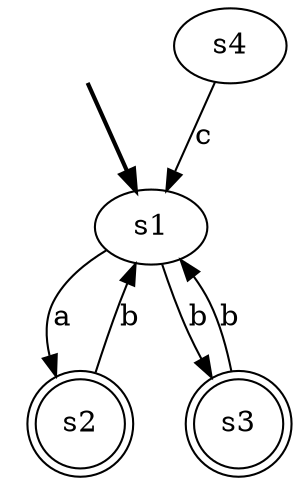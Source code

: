 digraph {
	fake [style=invisible]
	s1 [root=true]
	s4
	s2 [shape=doublecircle]
	s3 [shape=doublecircle]
	fake -> s1 [style=bold]
	s1 -> s2 [label=a]
	s1 -> s3 [label=b]
	s3 -> s1 [label=b]
	s4 -> s1 [label=c]
	s2 -> s1 [label=b]
}
